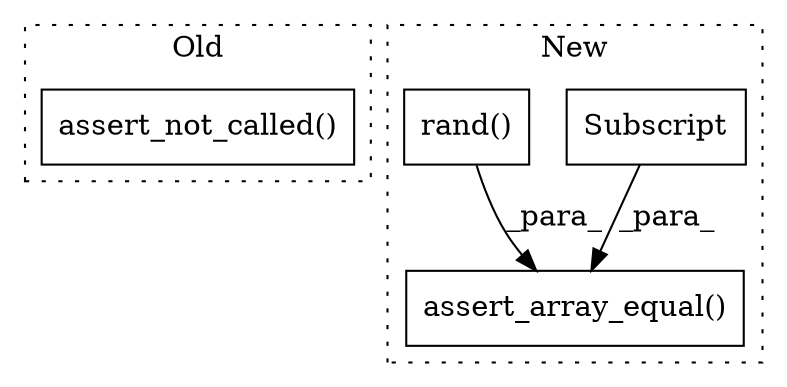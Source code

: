 digraph G {
subgraph cluster0 {
1 [label="assert_not_called()" a="75" s="1910" l="49" shape="box"];
label = "Old";
style="dotted";
}
subgraph cluster1 {
2 [label="Subscript" a="63" s="2129,0" l="24,0" shape="box"];
3 [label="assert_array_equal()" a="75" s="2099,2160" l="30,1" shape="box"];
4 [label="rand()" a="75" s="1330,1357" l="15,1" shape="box"];
label = "New";
style="dotted";
}
2 -> 3 [label="_para_"];
4 -> 3 [label="_para_"];
}